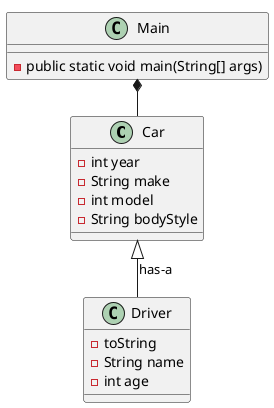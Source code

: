 @startuml
!pragma layout smetana
Class Car
Class Driver
Class Main

Driver : - toString
Driver : - String name
Driver : - int age

Car : - int year
Car : - String make
Car : - int model
Car : - String bodyStyle

Main : - public static void main(String[] args)

Car <|-- Driver : has-a
Main *-- Car


@enduml
